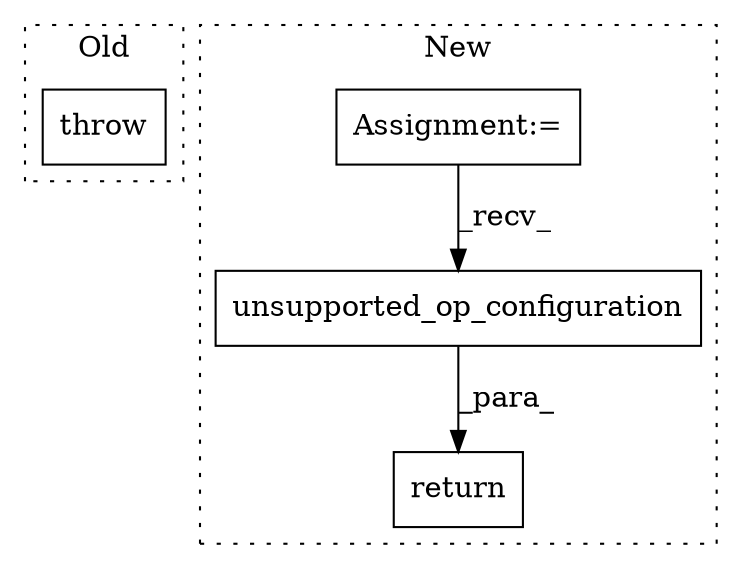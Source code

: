 digraph G {
subgraph cluster0 {
1 [label="throw" a="53" s="25305" l="6" shape="box"];
label = "Old";
style="dotted";
}
subgraph cluster1 {
2 [label="unsupported_op_configuration" a="32" s="25425,25507" l="29,1" shape="box"];
3 [label="return" a="41" s="25414" l="7" shape="box"];
4 [label="Assignment:=" a="7" s="25296" l="3" shape="box"];
label = "New";
style="dotted";
}
2 -> 3 [label="_para_"];
4 -> 2 [label="_recv_"];
}